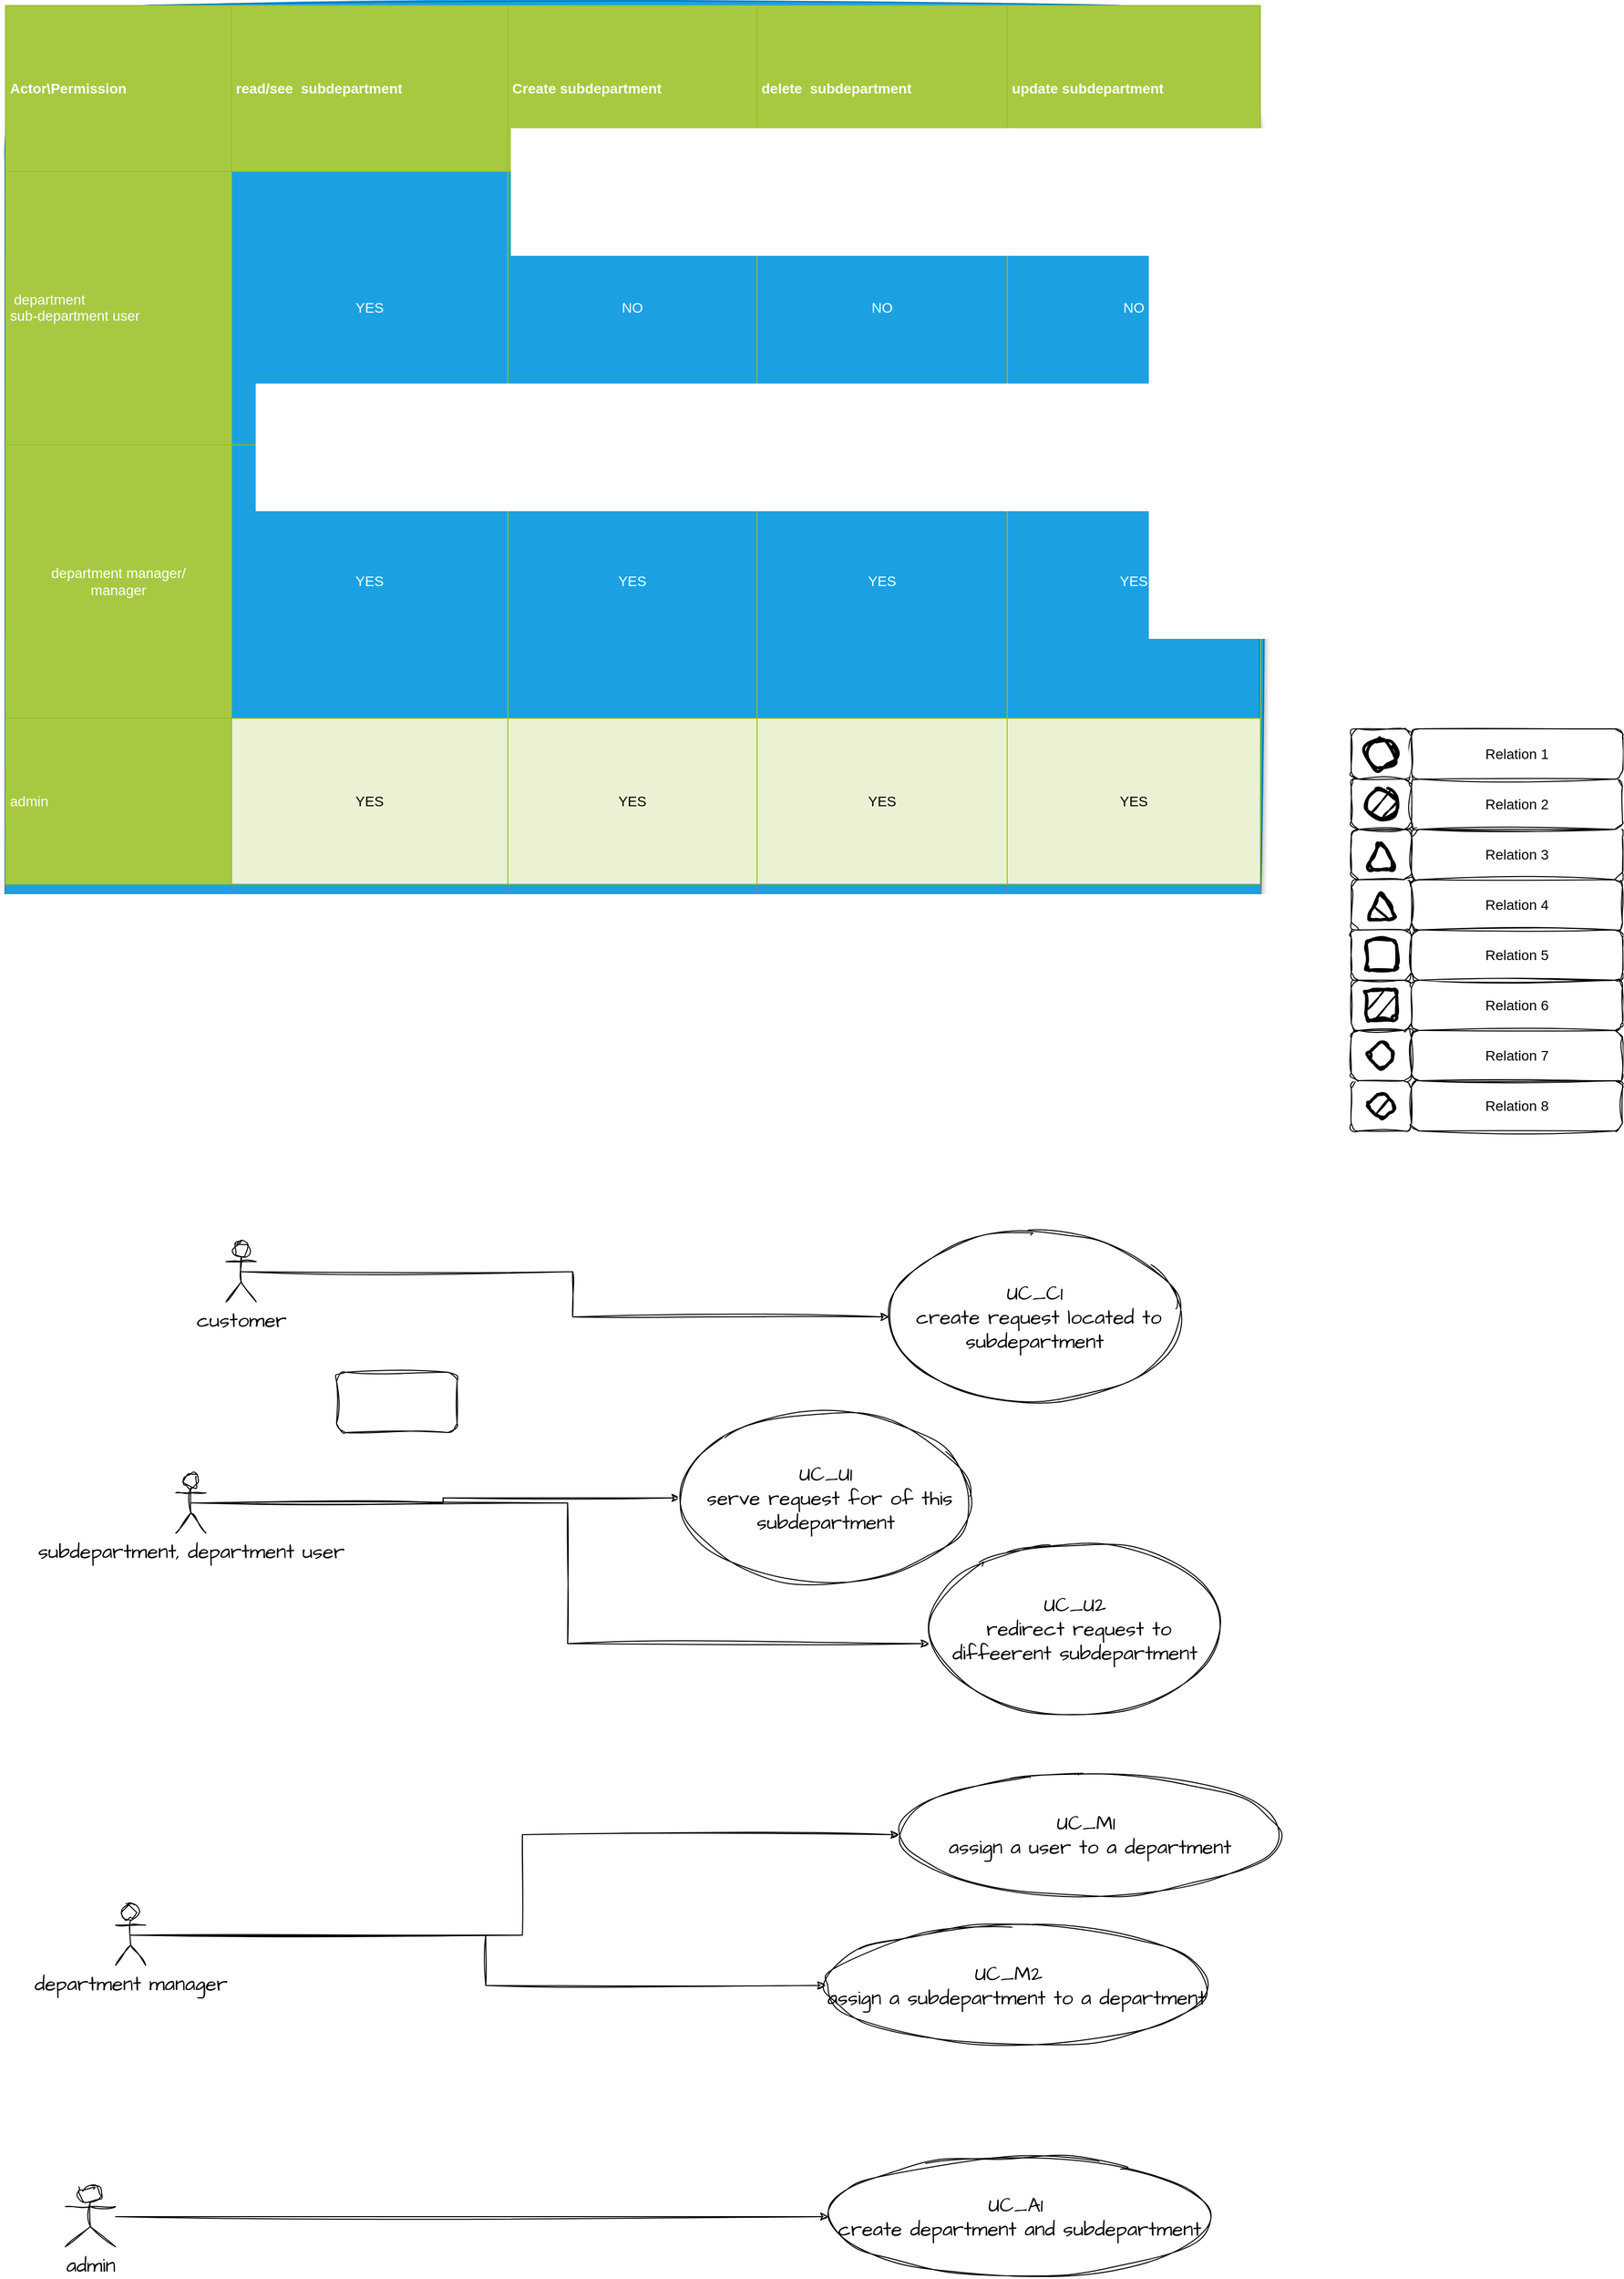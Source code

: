 <mxfile version="20.8.3" type="github" pages="2">
  <diagram name="Page-1" id="bd83a815-5ea8-2e97-e5ec-87c9f400f2fa">
    <mxGraphModel dx="1432" dy="836" grid="1" gridSize="10" guides="1" tooltips="1" connect="1" arrows="1" fold="1" page="1" pageScale="1.5" pageWidth="1169" pageHeight="826" background="none" math="0" shadow="0">
      <root>
        <mxCell id="0" style=";html=1;" />
        <mxCell id="1" style=";html=1;" parent="0" />
        <mxCell id="1516e18e63f93b96-4" value="" style="whiteSpace=wrap;html=1;rounded=1;shadow=0;strokeWidth=1;fontSize=14;sketch=1;curveFitting=1;jiggle=2;" parent="1" vertex="1">
          <mxGeometry x="1400" y="1140" width="60" height="50" as="geometry" />
        </mxCell>
        <mxCell id="1516e18e63f93b96-5" value="Relation 8" style="whiteSpace=wrap;html=1;rounded=1;shadow=0;strokeWidth=1;fontSize=14;sketch=1;curveFitting=1;jiggle=2;" parent="1" vertex="1">
          <mxGeometry x="1460" y="1140" width="210" height="50" as="geometry" />
        </mxCell>
        <mxCell id="1516e18e63f93b96-12" value="" style="rhombus;whiteSpace=wrap;html=1;rounded=1;shadow=0;strokeWidth=3;fillColor=#000000;fontSize=14;sketch=1;curveFitting=1;jiggle=2;" parent="1" vertex="1">
          <mxGeometry x="1415" y="1150" width="30" height="30" as="geometry" />
        </mxCell>
        <mxCell id="1516e18e63f93b96-14" value="" style="whiteSpace=wrap;html=1;rounded=1;shadow=0;strokeWidth=1;fontSize=14;sketch=1;curveFitting=1;jiggle=2;" parent="1" vertex="1">
          <mxGeometry x="1400" y="1090" width="60" height="50" as="geometry" />
        </mxCell>
        <mxCell id="1516e18e63f93b96-15" value="Relation 7" style="whiteSpace=wrap;html=1;rounded=1;shadow=0;strokeWidth=1;fontSize=14;sketch=1;curveFitting=1;jiggle=2;" parent="1" vertex="1">
          <mxGeometry x="1460" y="1090" width="210" height="50" as="geometry" />
        </mxCell>
        <mxCell id="1516e18e63f93b96-18" value="" style="whiteSpace=wrap;html=1;rounded=1;shadow=0;strokeWidth=1;fontSize=14;sketch=1;curveFitting=1;jiggle=2;" parent="1" vertex="1">
          <mxGeometry x="1400" y="1040" width="60" height="50" as="geometry" />
        </mxCell>
        <mxCell id="1516e18e63f93b96-19" value="Relation 6" style="whiteSpace=wrap;html=1;rounded=1;shadow=0;strokeWidth=1;fontSize=14;sketch=1;curveFitting=1;jiggle=2;" parent="1" vertex="1">
          <mxGeometry x="1460" y="1040" width="210" height="50" as="geometry" />
        </mxCell>
        <mxCell id="1516e18e63f93b96-20" value="" style="whiteSpace=wrap;html=1;rounded=1;shadow=0;strokeWidth=1;fontSize=14;sketch=1;curveFitting=1;jiggle=2;" parent="1" vertex="1">
          <mxGeometry x="1400" y="990" width="60" height="50" as="geometry" />
        </mxCell>
        <mxCell id="1516e18e63f93b96-21" value="Relation 5" style="whiteSpace=wrap;html=1;rounded=1;shadow=0;strokeWidth=1;fontSize=14;sketch=1;curveFitting=1;jiggle=2;" parent="1" vertex="1">
          <mxGeometry x="1460" y="990" width="210" height="50" as="geometry" />
        </mxCell>
        <mxCell id="1516e18e63f93b96-22" value="" style="whiteSpace=wrap;html=1;rounded=1;shadow=0;strokeWidth=1;fontSize=14;sketch=1;curveFitting=1;jiggle=2;" parent="1" vertex="1">
          <mxGeometry x="1400" y="940" width="60" height="50" as="geometry" />
        </mxCell>
        <mxCell id="1516e18e63f93b96-23" value="Relation 4" style="whiteSpace=wrap;html=1;rounded=1;shadow=0;strokeWidth=1;fontSize=14;sketch=1;curveFitting=1;jiggle=2;" parent="1" vertex="1">
          <mxGeometry x="1460" y="940" width="210" height="50" as="geometry" />
        </mxCell>
        <mxCell id="1516e18e63f93b96-24" value="" style="whiteSpace=wrap;html=1;rounded=1;shadow=0;strokeWidth=1;fontSize=14;sketch=1;curveFitting=1;jiggle=2;" parent="1" vertex="1">
          <mxGeometry x="1400" y="890" width="60" height="50" as="geometry" />
        </mxCell>
        <mxCell id="1516e18e63f93b96-25" value="Relation 3" style="whiteSpace=wrap;html=1;rounded=1;shadow=0;strokeWidth=1;fontSize=14;sketch=1;curveFitting=1;jiggle=2;" parent="1" vertex="1">
          <mxGeometry x="1460" y="890" width="210" height="50" as="geometry" />
        </mxCell>
        <mxCell id="1516e18e63f93b96-26" value="" style="whiteSpace=wrap;html=1;rounded=1;shadow=0;strokeWidth=1;fontSize=14;sketch=1;curveFitting=1;jiggle=2;" parent="1" vertex="1">
          <mxGeometry x="1400" y="840" width="60" height="50" as="geometry" />
        </mxCell>
        <mxCell id="1516e18e63f93b96-27" value="Relation 2" style="whiteSpace=wrap;html=1;rounded=1;shadow=0;strokeWidth=1;fontSize=14;sketch=1;curveFitting=1;jiggle=2;" parent="1" vertex="1">
          <mxGeometry x="1460" y="840" width="210" height="50" as="geometry" />
        </mxCell>
        <mxCell id="1516e18e63f93b96-28" value="" style="whiteSpace=wrap;html=1;rounded=1;shadow=0;strokeWidth=1;fontSize=14;sketch=1;curveFitting=1;jiggle=2;" parent="1" vertex="1">
          <mxGeometry x="1400" y="790" width="60" height="50" as="geometry" />
        </mxCell>
        <mxCell id="1516e18e63f93b96-29" value="Relation 1" style="whiteSpace=wrap;html=1;rounded=1;shadow=0;strokeWidth=1;fontSize=14;sketch=1;curveFitting=1;jiggle=2;" parent="1" vertex="1">
          <mxGeometry x="1460" y="790" width="210" height="50" as="geometry" />
        </mxCell>
        <mxCell id="1516e18e63f93b96-6" value="" style="ellipse;whiteSpace=wrap;html=1;rounded=1;shadow=0;strokeWidth=3;fontSize=14;sketch=1;curveFitting=1;jiggle=2;" parent="1" vertex="1">
          <mxGeometry x="1415" y="800" width="30" height="30" as="geometry" />
        </mxCell>
        <mxCell id="1516e18e63f93b96-7" value="" style="ellipse;whiteSpace=wrap;html=1;rounded=1;shadow=0;strokeWidth=3;fontSize=14;fillColor=#000000;sketch=1;curveFitting=1;jiggle=2;" parent="1" vertex="1">
          <mxGeometry x="1415" y="850" width="30" height="30" as="geometry" />
        </mxCell>
        <mxCell id="1516e18e63f93b96-8" value="" style="triangle;whiteSpace=wrap;html=1;rounded=1;shadow=0;strokeWidth=3;fillColor=#000000;fontSize=14;direction=north;sketch=1;curveFitting=1;jiggle=2;" parent="1" vertex="1">
          <mxGeometry x="1415" y="950" width="30" height="30" as="geometry" />
        </mxCell>
        <mxCell id="1516e18e63f93b96-9" value="" style="triangle;whiteSpace=wrap;html=1;rounded=1;shadow=0;strokeWidth=3;fontSize=14;direction=north;sketch=1;curveFitting=1;jiggle=2;" parent="1" vertex="1">
          <mxGeometry x="1415" y="900" width="30" height="30" as="geometry" />
        </mxCell>
        <mxCell id="1516e18e63f93b96-10" value="" style="whiteSpace=wrap;html=1;rounded=1;shadow=0;strokeWidth=3;fontSize=14;sketch=1;curveFitting=1;jiggle=2;" parent="1" vertex="1">
          <mxGeometry x="1415" y="1000" width="30" height="30" as="geometry" />
        </mxCell>
        <mxCell id="1516e18e63f93b96-11" value="" style="whiteSpace=wrap;html=1;rounded=1;shadow=0;strokeWidth=3;fillColor=#000000;fontSize=14;sketch=1;curveFitting=1;jiggle=2;" parent="1" vertex="1">
          <mxGeometry x="1415" y="1050" width="30" height="30" as="geometry" />
        </mxCell>
        <mxCell id="1516e18e63f93b96-13" value="" style="rhombus;whiteSpace=wrap;html=1;rounded=1;shadow=0;strokeWidth=3;fontSize=14;sketch=1;curveFitting=1;jiggle=2;" parent="1" vertex="1">
          <mxGeometry x="1415" y="1100" width="30" height="30" as="geometry" />
        </mxCell>
        <mxCell id="1516e18e63f93b96-1" value="&lt;table border=&quot;1&quot; width=&quot;100%&quot; cellpadding=&quot;4&quot; style=&quot;width: 100% ; height: 100% ; border-collapse: collapse&quot;&gt;&lt;tbody&gt;&lt;tr style=&quot;background-color: #a7c942 ; color: #ffffff ; border: 1px solid #98bf21&quot;&gt;&lt;th&gt;Actor\Permission&lt;/th&gt;&lt;th&gt;read/see&amp;nbsp; subdepartment&lt;/th&gt;&lt;th&gt;Create subdepartment&lt;/th&gt;&lt;th&gt;delete&amp;nbsp; subdepartment&lt;/th&gt;&lt;th&gt;update subdepartment&lt;/th&gt;&lt;/tr&gt;&lt;tr style=&quot;border: 1px solid #98bf21&quot;&gt;&lt;td style=&quot;background-color: #a7c942 ; color: #ffffff ; border: 1px solid #98bf21&quot;&gt;&amp;nbsp;department &lt;br&gt;sub-department user&lt;/td&gt;&lt;td style=&quot;text-align: center;&quot;&gt;YES&lt;/td&gt;&lt;td style=&quot;text-align: center;&quot;&gt;NO&lt;/td&gt;&lt;td style=&quot;text-align: center;&quot;&gt;&lt;span style=&quot;&quot;&gt;NO&lt;/span&gt;&lt;br&gt;&lt;/td&gt;&lt;td style=&quot;text-align: center;&quot;&gt;NO&lt;br&gt;&lt;/td&gt;&lt;/tr&gt;&lt;tr style=&quot;border: 1px solid #98bf21&quot;&gt;&lt;td style=&quot;text-align: center; background-color: rgb(167, 201, 66); color: rgb(255, 255, 255); border: 1px solid rgb(152, 191, 33);&quot;&gt;department manager/&lt;br&gt;manager&lt;/td&gt;&lt;td style=&quot;text-align: center;&quot;&gt;&lt;span style=&quot;&quot;&gt;YES&lt;/span&gt;&lt;/td&gt;&lt;td style=&quot;text-align: center;&quot;&gt;&lt;span style=&quot;&quot;&gt;YES&lt;/span&gt;&lt;/td&gt;&lt;td style=&quot;text-align: center;&quot;&gt;&lt;span style=&quot;&quot;&gt;YES&lt;/span&gt;&lt;br&gt;&lt;/td&gt;&lt;td style=&quot;text-align: center;&quot;&gt;&lt;span style=&quot;&quot;&gt;YES&lt;/span&gt;&lt;br&gt;&lt;/td&gt;&lt;/tr&gt;&lt;tr style=&quot;background-color: #eaf2d3 ; border: 1px solid #98bf21&quot;&gt;&lt;td style=&quot;background-color: #a7c942 ; color: #ffffff ; border: 1px solid #98bf21&quot;&gt;admin&lt;/td&gt;&lt;td style=&quot;text-align: center;&quot;&gt;&lt;span style=&quot;color: rgb(0, 0, 0);&quot;&gt;YES&lt;/span&gt;&lt;/td&gt;&lt;td style=&quot;text-align: center;&quot;&gt;&lt;span style=&quot;color: rgb(0, 0, 0);&quot;&gt;YES&lt;/span&gt;&lt;/td&gt;&lt;td style=&quot;text-align: center;&quot;&gt;&lt;span style=&quot;color: rgb(0, 0, 0);&quot;&gt;YES&lt;/span&gt;&lt;br&gt;&lt;/td&gt;&lt;td style=&quot;text-align: center;&quot;&gt;&lt;span style=&quot;color: rgb(0, 0, 0);&quot;&gt;YES&lt;/span&gt;&lt;br&gt;&lt;/td&gt;&lt;/tr&gt;&lt;tr&gt;&lt;td&gt;&lt;br&gt;&lt;/td&gt;&lt;td&gt;&lt;br&gt;&lt;/td&gt;&lt;td&gt;&lt;br&gt;&lt;/td&gt;&lt;td&gt;&lt;br&gt;&lt;/td&gt;&lt;td&gt;&lt;br&gt;&lt;/td&gt;&lt;/tr&gt;&lt;/tbody&gt;&lt;/table&gt;" style="text;html=1;overflow=fill;rounded=1;shadow=1;fontSize=14;sketch=1;curveFitting=1;jiggle=2;fillStyle=solid;glass=0;fillColor=#1ba1e2;fontColor=#ffffff;strokeColor=#006EAF;" parent="1" vertex="1">
          <mxGeometry x="60" y="70" width="1250" height="1040" as="geometry" />
        </mxCell>
        <mxCell id="fZN-fvs3Vzddy61dXEyA-4" style="edgeStyle=orthogonalEdgeStyle;rounded=0;sketch=1;hachureGap=4;jiggle=2;curveFitting=1;orthogonalLoop=1;jettySize=auto;html=1;exitX=0.5;exitY=0.5;exitDx=0;exitDy=0;exitPerimeter=0;fontFamily=Architects Daughter;fontSource=https%3A%2F%2Ffonts.googleapis.com%2Fcss%3Ffamily%3DArchitects%2BDaughter;fontSize=16;entryX=0;entryY=0.5;entryDx=0;entryDy=0;" edge="1" parent="1" source="fZN-fvs3Vzddy61dXEyA-2" target="fZN-fvs3Vzddy61dXEyA-3">
          <mxGeometry relative="1" as="geometry">
            <mxPoint x="200" y="1570" as="targetPoint" />
          </mxGeometry>
        </mxCell>
        <mxCell id="fZN-fvs3Vzddy61dXEyA-21" style="edgeStyle=orthogonalEdgeStyle;rounded=0;sketch=1;hachureGap=4;jiggle=2;curveFitting=1;orthogonalLoop=1;jettySize=auto;html=1;entryX=0;entryY=0.588;entryDx=0;entryDy=0;entryPerimeter=0;fontFamily=Architects Daughter;fontSource=https%3A%2F%2Ffonts.googleapis.com%2Fcss%3Ffamily%3DArchitects%2BDaughter;fontSize=16;" edge="1" parent="1" source="fZN-fvs3Vzddy61dXEyA-2" target="fZN-fvs3Vzddy61dXEyA-20">
          <mxGeometry relative="1" as="geometry" />
        </mxCell>
        <mxCell id="fZN-fvs3Vzddy61dXEyA-2" value="subdepartment, department user&lt;br&gt;" style="shape=umlActor;verticalLabelPosition=bottom;verticalAlign=top;html=1;sketch=1;hachureGap=4;jiggle=2;curveFitting=1;fontFamily=Architects Daughter;fontSource=https%3A%2F%2Ffonts.googleapis.com%2Fcss%3Ffamily%3DArchitects%2BDaughter;fontSize=20;" vertex="1" parent="1">
          <mxGeometry x="230" y="1530" width="30" height="60" as="geometry" />
        </mxCell>
        <mxCell id="fZN-fvs3Vzddy61dXEyA-3" value="UC_U1&lt;br&gt;&amp;nbsp;serve request for of this subdepartment" style="ellipse;whiteSpace=wrap;html=1;sketch=1;hachureGap=4;jiggle=2;curveFitting=1;fontFamily=Architects Daughter;fontSource=https%3A%2F%2Ffonts.googleapis.com%2Fcss%3Ffamily%3DArchitects%2BDaughter;fontSize=20;" vertex="1" parent="1">
          <mxGeometry x="732" y="1470" width="290" height="170" as="geometry" />
        </mxCell>
        <mxCell id="fZN-fvs3Vzddy61dXEyA-7" value="" style="edgeStyle=orthogonalEdgeStyle;rounded=0;sketch=1;hachureGap=4;jiggle=2;curveFitting=1;orthogonalLoop=1;jettySize=auto;html=1;fontFamily=Architects Daughter;fontSource=https%3A%2F%2Ffonts.googleapis.com%2Fcss%3Ffamily%3DArchitects%2BDaughter;fontSize=16;entryX=0;entryY=0.5;entryDx=0;entryDy=0;" edge="1" parent="1" source="fZN-fvs3Vzddy61dXEyA-5" target="fZN-fvs3Vzddy61dXEyA-10">
          <mxGeometry relative="1" as="geometry">
            <mxPoint x="445" y="1650" as="targetPoint" />
          </mxGeometry>
        </mxCell>
        <mxCell id="fZN-fvs3Vzddy61dXEyA-5" value="department manager&lt;br&gt;" style="shape=umlActor;verticalLabelPosition=bottom;verticalAlign=top;html=1;sketch=1;hachureGap=4;jiggle=2;curveFitting=1;fontFamily=Architects Daughter;fontSource=https%3A%2F%2Ffonts.googleapis.com%2Fcss%3Ffamily%3DArchitects%2BDaughter;fontSize=20;" vertex="1" parent="1">
          <mxGeometry x="170" y="1960" width="30" height="60" as="geometry" />
        </mxCell>
        <mxCell id="fZN-fvs3Vzddy61dXEyA-10" value="UC_M1&amp;nbsp; &lt;br&gt;assign a user to a department" style="ellipse;whiteSpace=wrap;html=1;sketch=1;hachureGap=4;jiggle=2;curveFitting=1;fontFamily=Architects Daughter;fontSource=https%3A%2F%2Ffonts.googleapis.com%2Fcss%3Ffamily%3DArchitects%2BDaughter;fontSize=20;" vertex="1" parent="1">
          <mxGeometry x="950" y="1830" width="380" height="120" as="geometry" />
        </mxCell>
        <mxCell id="fZN-fvs3Vzddy61dXEyA-11" value="UC_M2&amp;nbsp;&amp;nbsp;&lt;br&gt;assign a subdepartment to a department" style="ellipse;whiteSpace=wrap;html=1;sketch=1;hachureGap=4;jiggle=2;curveFitting=1;fontFamily=Architects Daughter;fontSource=https%3A%2F%2Ffonts.googleapis.com%2Fcss%3Ffamily%3DArchitects%2BDaughter;fontSize=20;" vertex="1" parent="1">
          <mxGeometry x="877" y="1980" width="380" height="120" as="geometry" />
        </mxCell>
        <mxCell id="fZN-fvs3Vzddy61dXEyA-12" value="" style="edgeStyle=orthogonalEdgeStyle;rounded=0;sketch=1;hachureGap=4;jiggle=2;curveFitting=1;orthogonalLoop=1;jettySize=auto;html=1;fontFamily=Architects Daughter;fontSource=https%3A%2F%2Ffonts.googleapis.com%2Fcss%3Ffamily%3DArchitects%2BDaughter;fontSize=16;entryX=0;entryY=0.5;entryDx=0;entryDy=0;exitX=0.5;exitY=0.5;exitDx=0;exitDy=0;exitPerimeter=0;" edge="1" parent="1" source="fZN-fvs3Vzddy61dXEyA-5" target="fZN-fvs3Vzddy61dXEyA-11">
          <mxGeometry relative="1" as="geometry">
            <mxPoint x="70" y="1710" as="sourcePoint" />
            <mxPoint x="670" y="1810" as="targetPoint" />
          </mxGeometry>
        </mxCell>
        <mxCell id="fZN-fvs3Vzddy61dXEyA-15" style="edgeStyle=orthogonalEdgeStyle;rounded=0;sketch=1;hachureGap=4;jiggle=2;curveFitting=1;orthogonalLoop=1;jettySize=auto;html=1;entryX=0;entryY=0.5;entryDx=0;entryDy=0;fontFamily=Architects Daughter;fontSource=https%3A%2F%2Ffonts.googleapis.com%2Fcss%3Ffamily%3DArchitects%2BDaughter;fontSize=16;" edge="1" parent="1" source="fZN-fvs3Vzddy61dXEyA-13" target="fZN-fvs3Vzddy61dXEyA-14">
          <mxGeometry relative="1" as="geometry" />
        </mxCell>
        <mxCell id="fZN-fvs3Vzddy61dXEyA-13" value="admin" style="shape=umlActor;verticalLabelPosition=bottom;verticalAlign=top;html=1;sketch=1;hachureGap=4;jiggle=2;curveFitting=1;fontFamily=Architects Daughter;fontSource=https%3A%2F%2Ffonts.googleapis.com%2Fcss%3Ffamily%3DArchitects%2BDaughter;fontSize=20;" vertex="1" parent="1">
          <mxGeometry x="120" y="2240" width="50" height="60" as="geometry" />
        </mxCell>
        <mxCell id="fZN-fvs3Vzddy61dXEyA-14" value="UC_A1&amp;nbsp; &lt;br&gt;create department and subdepartment" style="ellipse;whiteSpace=wrap;html=1;sketch=1;hachureGap=4;jiggle=2;curveFitting=1;fontFamily=Architects Daughter;fontSource=https%3A%2F%2Ffonts.googleapis.com%2Fcss%3Ffamily%3DArchitects%2BDaughter;fontSize=20;" vertex="1" parent="1">
          <mxGeometry x="880" y="2210" width="380" height="120" as="geometry" />
        </mxCell>
        <mxCell id="fZN-fvs3Vzddy61dXEyA-17" style="edgeStyle=orthogonalEdgeStyle;rounded=0;sketch=1;hachureGap=4;jiggle=2;curveFitting=1;orthogonalLoop=1;jettySize=auto;html=1;exitX=0.5;exitY=0.5;exitDx=0;exitDy=0;exitPerimeter=0;fontFamily=Architects Daughter;fontSource=https%3A%2F%2Ffonts.googleapis.com%2Fcss%3Ffamily%3DArchitects%2BDaughter;fontSize=16;entryX=0;entryY=0.5;entryDx=0;entryDy=0;" edge="1" parent="1" source="fZN-fvs3Vzddy61dXEyA-18" target="fZN-fvs3Vzddy61dXEyA-19">
          <mxGeometry relative="1" as="geometry">
            <mxPoint x="250" y="1340" as="targetPoint" />
          </mxGeometry>
        </mxCell>
        <mxCell id="fZN-fvs3Vzddy61dXEyA-18" value="customer" style="shape=umlActor;verticalLabelPosition=bottom;verticalAlign=top;html=1;sketch=1;hachureGap=4;jiggle=2;curveFitting=1;fontFamily=Architects Daughter;fontSource=https%3A%2F%2Ffonts.googleapis.com%2Fcss%3Ffamily%3DArchitects%2BDaughter;fontSize=20;" vertex="1" parent="1">
          <mxGeometry x="280" y="1300" width="30" height="60" as="geometry" />
        </mxCell>
        <mxCell id="fZN-fvs3Vzddy61dXEyA-19" value="UC_C1&lt;br&gt;&amp;nbsp;create request located to subdepartment" style="ellipse;whiteSpace=wrap;html=1;sketch=1;hachureGap=4;jiggle=2;curveFitting=1;fontFamily=Architects Daughter;fontSource=https%3A%2F%2Ffonts.googleapis.com%2Fcss%3Ffamily%3DArchitects%2BDaughter;fontSize=20;" vertex="1" parent="1">
          <mxGeometry x="940" y="1290" width="290" height="170" as="geometry" />
        </mxCell>
        <mxCell id="fZN-fvs3Vzddy61dXEyA-20" value="UC_U2&lt;br&gt;&amp;nbsp;redirect request to diffeerent subdepartment" style="ellipse;whiteSpace=wrap;html=1;sketch=1;hachureGap=4;jiggle=2;curveFitting=1;fontFamily=Architects Daughter;fontSource=https%3A%2F%2Ffonts.googleapis.com%2Fcss%3Ffamily%3DArchitects%2BDaughter;fontSize=20;" vertex="1" parent="1">
          <mxGeometry x="980" y="1600" width="290" height="170" as="geometry" />
        </mxCell>
        <mxCell id="fZN-fvs3Vzddy61dXEyA-22" value="" style="rounded=1;whiteSpace=wrap;html=1;sketch=1;hachureGap=4;jiggle=2;curveFitting=1;fontFamily=Architects Daughter;fontSource=https%3A%2F%2Ffonts.googleapis.com%2Fcss%3Ffamily%3DArchitects%2BDaughter;fontSize=20;" vertex="1" parent="1">
          <mxGeometry x="390" y="1430" width="120" height="60" as="geometry" />
        </mxCell>
      </root>
    </mxGraphModel>
  </diagram>
  <diagram id="VXk9qeCR3i5SacGKwL8a" name="Stránka-2">
    <mxGraphModel dx="1432" dy="836" grid="1" gridSize="10" guides="1" tooltips="1" connect="1" arrows="1" fold="1" page="1" pageScale="1" pageWidth="827" pageHeight="1169" math="0" shadow="0">
      <root>
        <mxCell id="0" />
        <mxCell id="1" parent="0" />
        <mxCell id="1mSKj409IBs6VAbY6nm2-33" value="&lt;table border=&quot;1&quot; width=&quot;100%&quot; height=&quot;100%&quot; cellpadding=&quot;4&quot; style=&quot;width:100%;height:100%;border-collapse:collapse;&quot;&gt;&lt;tbody&gt;&lt;tr&gt;&lt;th align=&quot;center&quot;&gt;&lt;span style=&quot;font-weight: 400;&quot;&gt;UC_C1&lt;/span&gt;&lt;br style=&quot;font-weight: 400;&quot;&gt;&lt;/th&gt;&lt;/tr&gt;&lt;tr&gt;&lt;td align=&quot;center&quot;&gt;Short description - allow user to create request&lt;br&gt;&lt;/td&gt;&lt;/tr&gt;&lt;tr&gt;&lt;td align=&quot;center&quot;&gt;Actor&amp;nbsp; customer&lt;br&gt;&lt;br&gt;&lt;/td&gt;&lt;/tr&gt;&lt;/tbody&gt;&lt;/table&gt;" style="text;html=1;whiteSpace=wrap;strokeColor=none;fillColor=none;overflow=fill;sketch=1;hachureGap=4;jiggle=2;curveFitting=1;fontFamily=Architects Daughter;fontSource=https%3A%2F%2Ffonts.googleapis.com%2Fcss%3Ffamily%3DArchitects%2BDaughter;fontSize=20;verticalAlign=middle;" vertex="1" parent="1">
          <mxGeometry x="90" y="20" width="570" height="290" as="geometry" />
        </mxCell>
        <mxCell id="1mSKj409IBs6VAbY6nm2-34" value="&lt;table border=&quot;1&quot; width=&quot;100%&quot; height=&quot;100%&quot; cellpadding=&quot;4&quot; style=&quot;width:100%;height:100%;border-collapse:collapse;&quot;&gt;&lt;tbody&gt;&lt;tr&gt;&lt;th align=&quot;center&quot;&gt;&lt;span style=&quot;font-weight: 400;&quot;&gt;Main flow&lt;/span&gt;&lt;/th&gt;&lt;/tr&gt;&lt;tr&gt;&lt;td align=&quot;center&quot;&gt;Customer make request for specific depaartment&amp;nbsp;&lt;br&gt;&lt;/td&gt;&lt;/tr&gt;&lt;tr&gt;&lt;td align=&quot;center&quot;&gt;Condition to finish&amp;nbsp;&lt;br&gt;New request is created in DB&amp;nbsp;&lt;br&gt;&lt;br&gt;&lt;/td&gt;&lt;/tr&gt;&lt;/tbody&gt;&lt;/table&gt;" style="text;html=1;whiteSpace=wrap;strokeColor=none;fillColor=none;overflow=fill;sketch=1;hachureGap=4;jiggle=2;curveFitting=1;fontFamily=Architects Daughter;fontSource=https%3A%2F%2Ffonts.googleapis.com%2Fcss%3Ffamily%3DArchitects%2BDaughter;fontSize=20;verticalAlign=middle;" vertex="1" parent="1">
          <mxGeometry x="90" y="330" width="570" height="290" as="geometry" />
        </mxCell>
      </root>
    </mxGraphModel>
  </diagram>
</mxfile>
